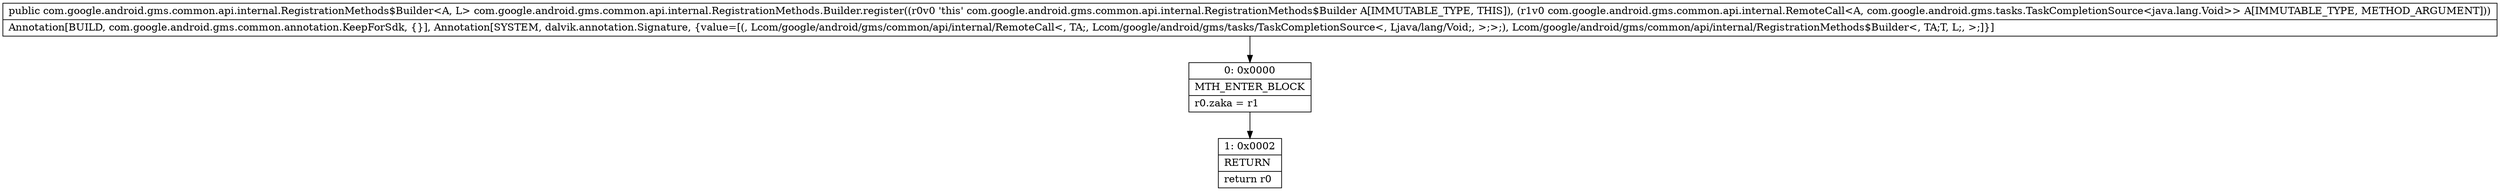 digraph "CFG forcom.google.android.gms.common.api.internal.RegistrationMethods.Builder.register(Lcom\/google\/android\/gms\/common\/api\/internal\/RemoteCall;)Lcom\/google\/android\/gms\/common\/api\/internal\/RegistrationMethods$Builder;" {
Node_0 [shape=record,label="{0\:\ 0x0000|MTH_ENTER_BLOCK\l|r0.zaka = r1\l}"];
Node_1 [shape=record,label="{1\:\ 0x0002|RETURN\l|return r0\l}"];
MethodNode[shape=record,label="{public com.google.android.gms.common.api.internal.RegistrationMethods$Builder\<A, L\> com.google.android.gms.common.api.internal.RegistrationMethods.Builder.register((r0v0 'this' com.google.android.gms.common.api.internal.RegistrationMethods$Builder A[IMMUTABLE_TYPE, THIS]), (r1v0 com.google.android.gms.common.api.internal.RemoteCall\<A, com.google.android.gms.tasks.TaskCompletionSource\<java.lang.Void\>\> A[IMMUTABLE_TYPE, METHOD_ARGUMENT]))  | Annotation[BUILD, com.google.android.gms.common.annotation.KeepForSdk, \{\}], Annotation[SYSTEM, dalvik.annotation.Signature, \{value=[(, Lcom\/google\/android\/gms\/common\/api\/internal\/RemoteCall\<, TA;, Lcom\/google\/android\/gms\/tasks\/TaskCompletionSource\<, Ljava\/lang\/Void;, \>;\>;), Lcom\/google\/android\/gms\/common\/api\/internal\/RegistrationMethods$Builder\<, TA;T, L;, \>;]\}]\l}"];
MethodNode -> Node_0;
Node_0 -> Node_1;
}

